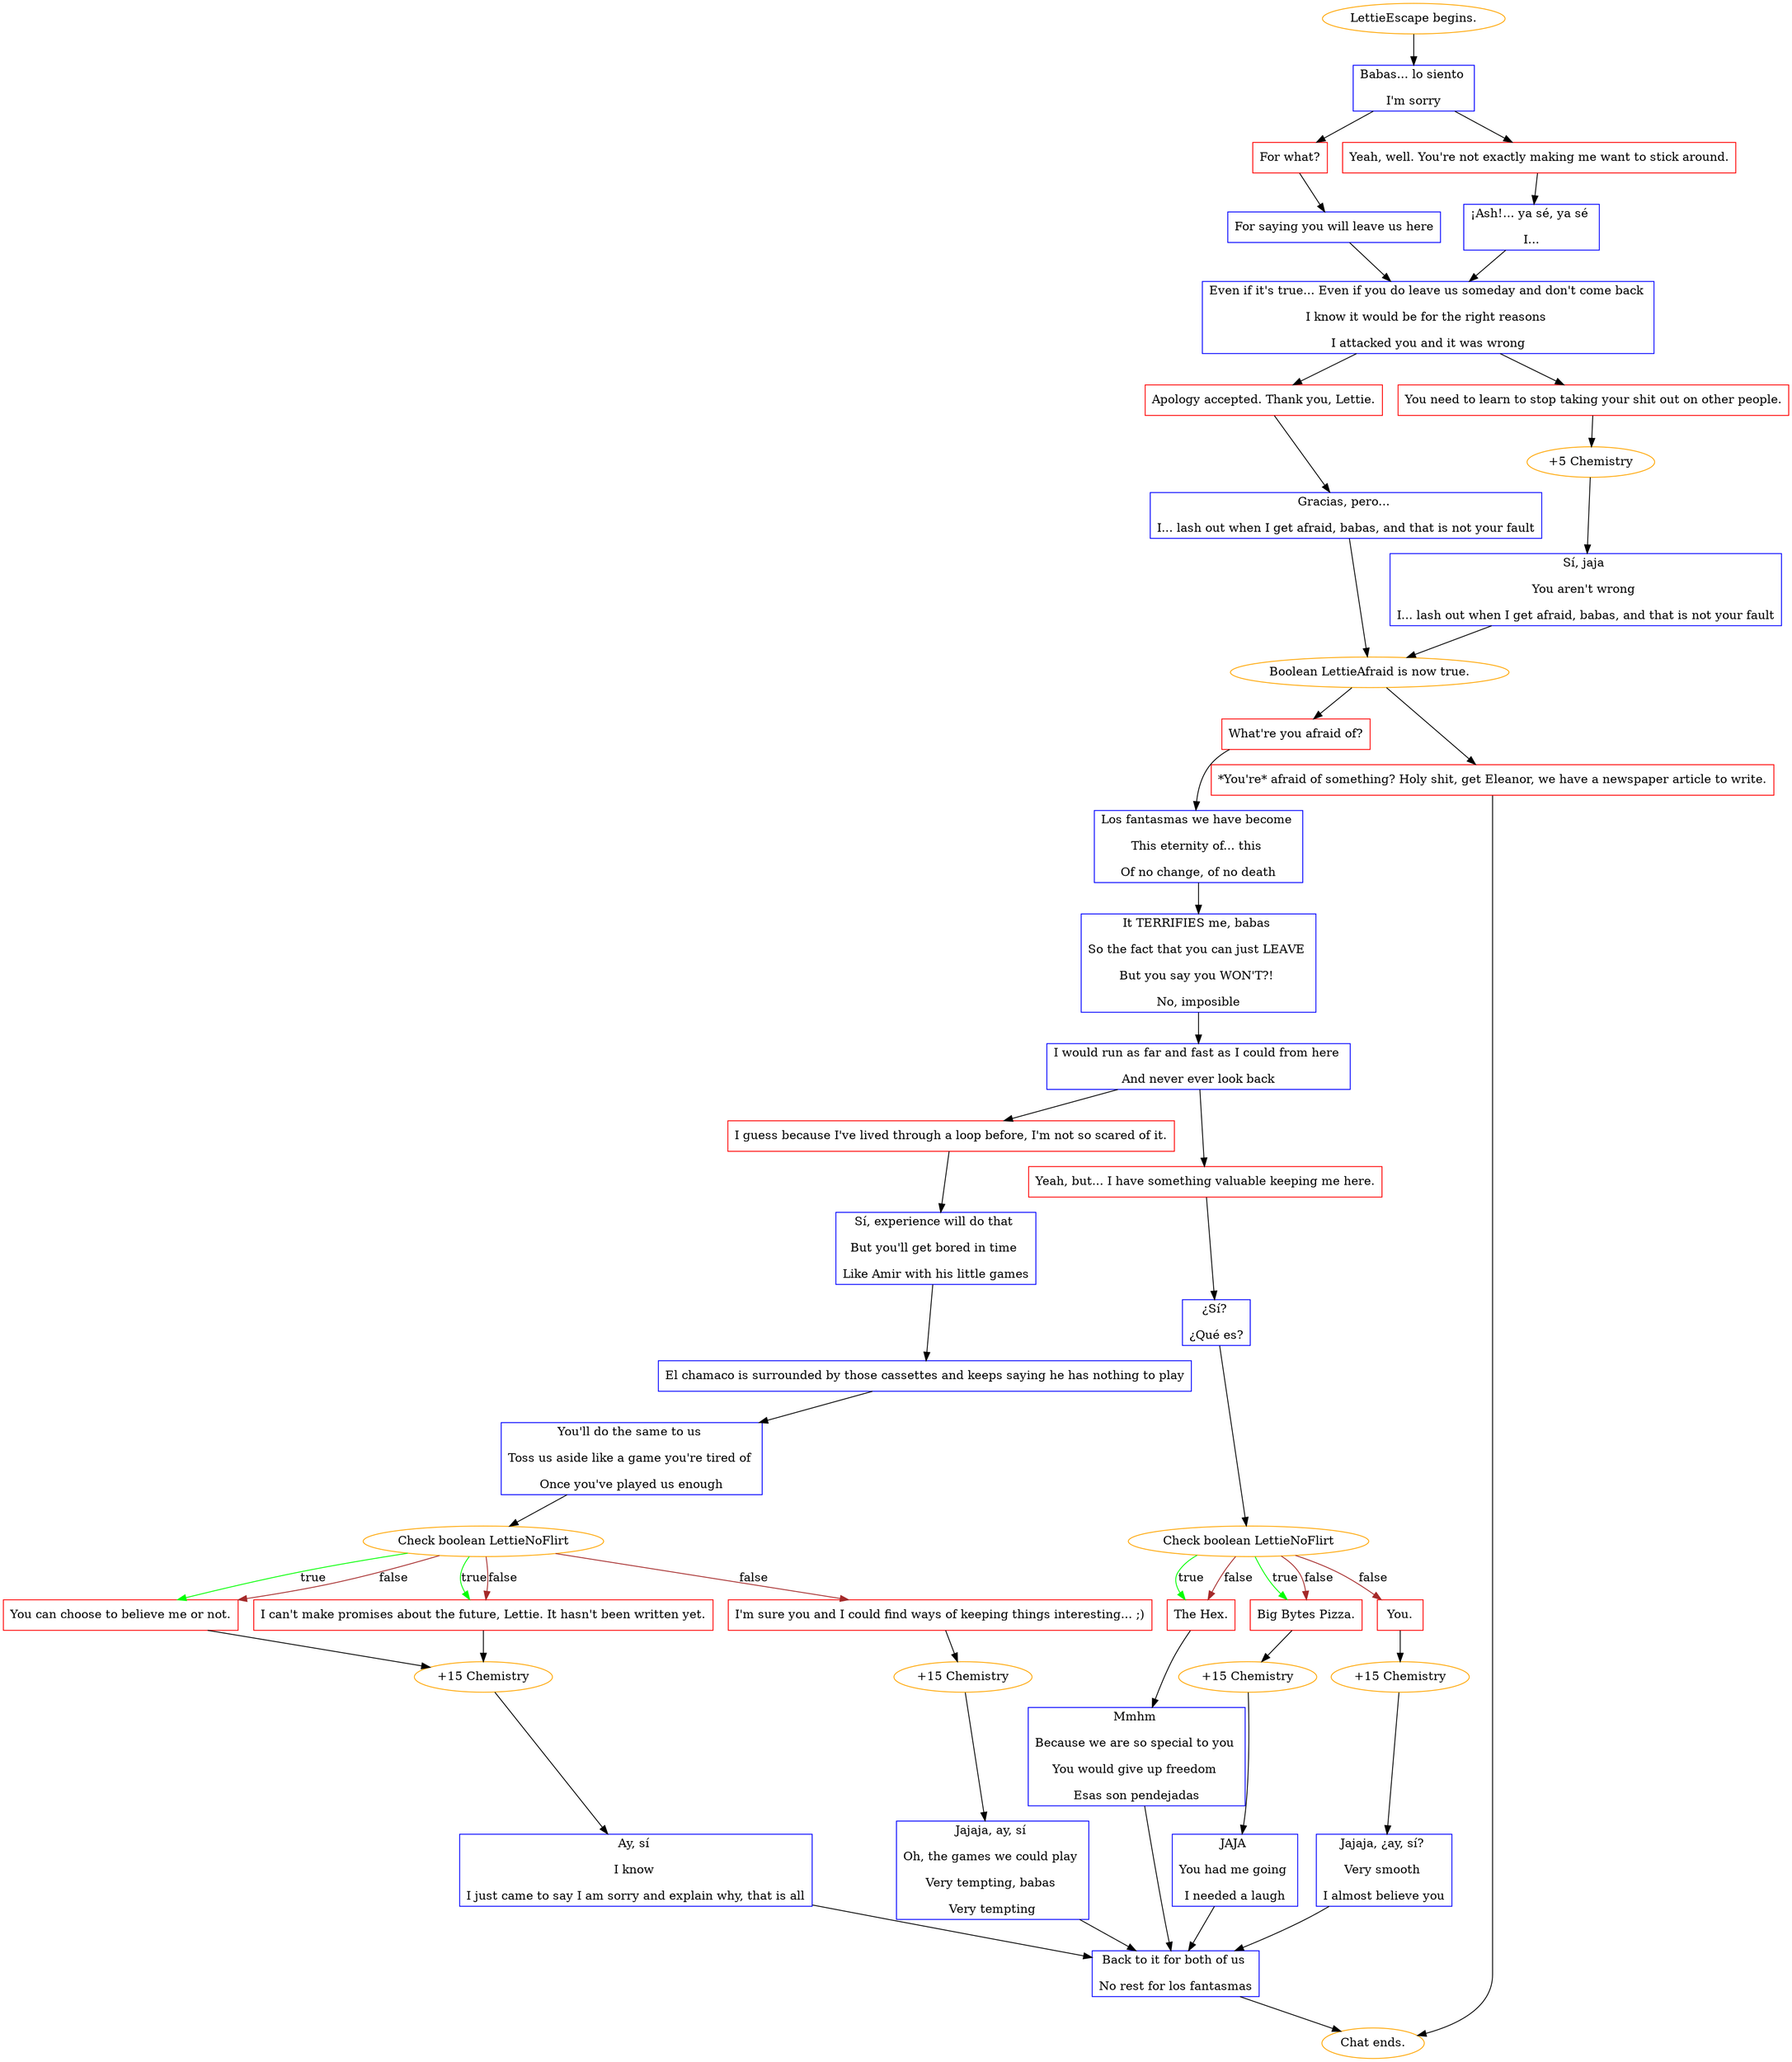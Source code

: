 digraph {
	"LettieEscape begins." [color=orange];
		"LettieEscape begins." -> j3950976771;
	j3950976771 [label="Babas... lo siento 
I'm sorry",shape=box,color=blue];
		j3950976771 -> j3937274612;
		j3950976771 -> j3406966840;
	j3937274612 [label="For what?",shape=box,color=red];
		j3937274612 -> j1812883039;
	j3406966840 [label="Yeah, well. You're not exactly making me want to stick around.",shape=box,color=red];
		j3406966840 -> j358486274;
	j1812883039 [label="For saying you will leave us here",shape=box,color=blue];
		j1812883039 -> j2303344255;
	j358486274 [label="¡Ash!... ya sé, ya sé 
I...",shape=box,color=blue];
		j358486274 -> j2303344255;
	j2303344255 [label="Even if it's true... Even if you do leave us someday and don't come back 
I know it would be for the right reasons 
I attacked you and it was wrong",shape=box,color=blue];
		j2303344255 -> j2060255602;
		j2303344255 -> j1459741197;
	j2060255602 [label="Apology accepted. Thank you, Lettie.",shape=box,color=red];
		j2060255602 -> j1393322769;
	j1459741197 [label="You need to learn to stop taking your shit out on other people.",shape=box,color=red];
		j1459741197 -> j408548079;
	j1393322769 [label="Gracias, pero... 
I... lash out when I get afraid, babas, and that is not your fault",shape=box,color=blue];
		j1393322769 -> j2259539123;
	j408548079 [label="+5 Chemistry",color=orange];
		j408548079 -> j1130350289;
	j2259539123 [label="Boolean LettieAfraid is now true.",color=orange];
		j2259539123 -> j1277082515;
		j2259539123 -> j1022108963;
	j1130350289 [label="Sí, jaja 
You aren't wrong 
I... lash out when I get afraid, babas, and that is not your fault",shape=box,color=blue];
		j1130350289 -> j2259539123;
	j1277082515 [label="What're you afraid of?",shape=box,color=red];
		j1277082515 -> j3115156678;
	j1022108963 [label="*You're* afraid of something? Holy shit, get Eleanor, we have a newspaper article to write.",shape=box,color=red];
		j1022108963 -> "Chat ends.";
	j3115156678 [label="Los fantasmas we have become 
This eternity of... this 
Of no change, of no death",shape=box,color=blue];
		j3115156678 -> j1254680166;
	"Chat ends." [color=orange];
	j1254680166 [label="It TERRIFIES me, babas 
So the fact that you can just LEAVE 
But you say you WON'T?! 
No, imposible",shape=box,color=blue];
		j1254680166 -> j1657275644;
	j1657275644 [label="I would run as far and fast as I could from here 
And never ever look back",shape=box,color=blue];
		j1657275644 -> j3710998035;
		j1657275644 -> j3533614744;
	j3710998035 [label="I guess because I've lived through a loop before, I'm not so scared of it.",shape=box,color=red];
		j3710998035 -> j3988000330;
	j3533614744 [label="Yeah, but... I have something valuable keeping me here.",shape=box,color=red];
		j3533614744 -> j2295896575;
	j3988000330 [label="Sí, experience will do that 
But you'll get bored in time 
Like Amir with his little games",shape=box,color=blue];
		j3988000330 -> j3931643321;
	j2295896575 [label="¿Sí? 
¿Qué es?",shape=box,color=blue];
		j2295896575 -> j2456354343;
	j3931643321 [label="El chamaco is surrounded by those cassettes and keeps saying he has nothing to play",shape=box,color=blue];
		j3931643321 -> j2971408950;
	j2456354343 [label="Check boolean LettieNoFlirt",color=orange];
		j2456354343 -> j2175280637 [label=true,color=green];
		j2456354343 -> j4069855872 [label=true,color=green];
		j2456354343 -> j2175280637 [label=false,color=brown];
		j2456354343 -> j4069855872 [label=false,color=brown];
		j2456354343 -> j2403962481 [label=false,color=brown];
	j2971408950 [label="You'll do the same to us 
Toss us aside like a game you're tired of 
Once you've played us enough",shape=box,color=blue];
		j2971408950 -> j1691041132;
	j2175280637 [label="The Hex.",shape=box,color=red];
		j2175280637 -> j2862484575;
	j4069855872 [label="Big Bytes Pizza.",shape=box,color=red];
		j4069855872 -> j953511217;
	j2403962481 [label="You.",shape=box,color=red];
		j2403962481 -> j1714284597;
	j1691041132 [label="Check boolean LettieNoFlirt",color=orange];
		j1691041132 -> j1513235622 [label=true,color=green];
		j1691041132 -> j2084884768 [label=true,color=green];
		j1691041132 -> j1513235622 [label=false,color=brown];
		j1691041132 -> j2084884768 [label=false,color=brown];
		j1691041132 -> j2784803053 [label=false,color=brown];
	j2862484575 [label="Mmhm 
Because we are so special to you 
You would give up freedom 
Esas son pendejadas",shape=box,color=blue];
		j2862484575 -> j1846770271;
	j953511217 [label="+15 Chemistry",color=orange];
		j953511217 -> j1514483306;
	j1714284597 [label="+15 Chemistry",color=orange];
		j1714284597 -> j2123108713;
	j1513235622 [label="You can choose to believe me or not.",shape=box,color=red];
		j1513235622 -> j2716479428;
	j2084884768 [label="I can't make promises about the future, Lettie. It hasn't been written yet.",shape=box,color=red];
		j2084884768 -> j2716479428;
	j2784803053 [label="I'm sure you and I could find ways of keeping things interesting... ;)",shape=box,color=red];
		j2784803053 -> j1743076222;
	j1846770271 [label="Back to it for both of us 
No rest for los fantasmas",shape=box,color=blue];
		j1846770271 -> "Chat ends.";
	j1514483306 [label="JAJA 
You had me going 
I needed a laugh",shape=box,color=blue];
		j1514483306 -> j1846770271;
	j2123108713 [label="Jajaja, ¿ay, sí? 
Very smooth 
I almost believe you",shape=box,color=blue];
		j2123108713 -> j1846770271;
	j2716479428 [label="+15 Chemistry",color=orange];
		j2716479428 -> j2063788393;
	j1743076222 [label="+15 Chemistry",color=orange];
		j1743076222 -> j1749212994;
	j2063788393 [label="Ay, sí 
I know 
I just came to say I am sorry and explain why, that is all",shape=box,color=blue];
		j2063788393 -> j1846770271;
	j1749212994 [label="Jajaja, ay, sí 
Oh, the games we could play 
Very tempting, babas 
Very tempting",shape=box,color=blue];
		j1749212994 -> j1846770271;
}